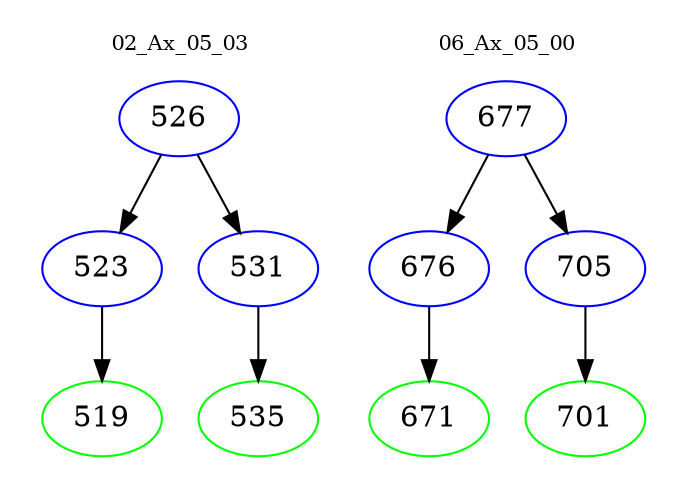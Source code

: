 digraph{
subgraph cluster_0 {
color = white
label = "02_Ax_05_03";
fontsize=10;
T0_526 [label="526", color="blue"]
T0_526 -> T0_523 [color="black"]
T0_523 [label="523", color="blue"]
T0_523 -> T0_519 [color="black"]
T0_519 [label="519", color="green"]
T0_526 -> T0_531 [color="black"]
T0_531 [label="531", color="blue"]
T0_531 -> T0_535 [color="black"]
T0_535 [label="535", color="green"]
}
subgraph cluster_1 {
color = white
label = "06_Ax_05_00";
fontsize=10;
T1_677 [label="677", color="blue"]
T1_677 -> T1_676 [color="black"]
T1_676 [label="676", color="blue"]
T1_676 -> T1_671 [color="black"]
T1_671 [label="671", color="green"]
T1_677 -> T1_705 [color="black"]
T1_705 [label="705", color="blue"]
T1_705 -> T1_701 [color="black"]
T1_701 [label="701", color="green"]
}
}
